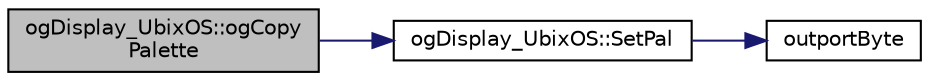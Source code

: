 digraph "ogDisplay_UbixOS::ogCopyPalette"
{
 // LATEX_PDF_SIZE
  edge [fontname="Helvetica",fontsize="10",labelfontname="Helvetica",labelfontsize="10"];
  node [fontname="Helvetica",fontsize="10",shape=record];
  rankdir="LR";
  Node1 [label="ogDisplay_UbixOS::ogCopy\lPalette",height=0.2,width=0.4,color="black", fillcolor="grey75", style="filled", fontcolor="black",tooltip=" "];
  Node1 -> Node2 [color="midnightblue",fontsize="10",style="solid",fontname="Helvetica"];
  Node2 [label="ogDisplay_UbixOS::SetPal",height=0.2,width=0.4,color="black", fillcolor="white", style="filled",URL="$classogDisplay__UbixOS.html#a7efbf741bacc04a07fc4ecb7d695c54f",tooltip=" "];
  Node2 -> Node3 [color="midnightblue",fontsize="10",style="solid",fontname="Helvetica"];
  Node3 [label="outportByte",height=0.2,width=0.4,color="black", fillcolor="white", style="filled",URL="$io_8h.html#a8acc1a06073db2e7b92ffbd00fbd0cf1",tooltip="outputut one byte to specified port"];
}
